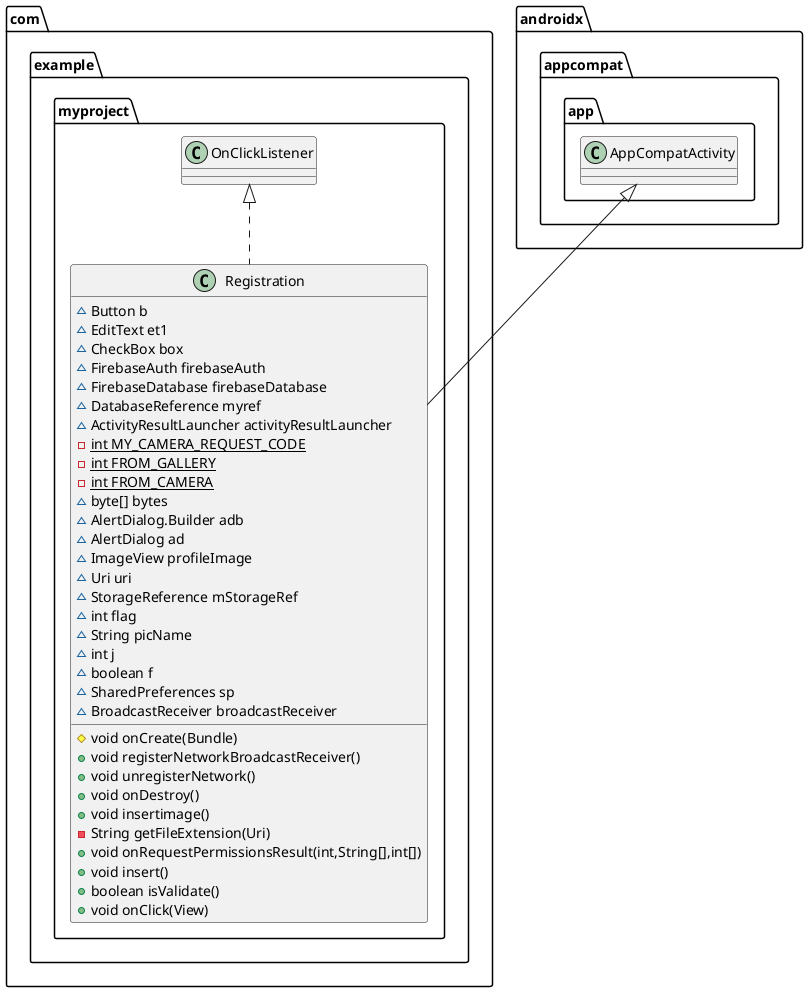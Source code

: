 @startuml
class com.example.myproject.Registration {
~ Button b
~ EditText et1
~ CheckBox box
~ FirebaseAuth firebaseAuth
~ FirebaseDatabase firebaseDatabase
~ DatabaseReference myref
~ ActivityResultLauncher activityResultLauncher
- {static} int MY_CAMERA_REQUEST_CODE
- {static} int FROM_GALLERY
- {static} int FROM_CAMERA
~ byte[] bytes
~ AlertDialog.Builder adb
~ AlertDialog ad
~ ImageView profileImage
~ Uri uri
~ StorageReference mStorageRef
~ int flag
~ String picName
~ int j
~ boolean f
~ SharedPreferences sp
~ BroadcastReceiver broadcastReceiver
# void onCreate(Bundle)
+ void registerNetworkBroadcastReceiver()
+ void unregisterNetwork()
+ void onDestroy()
+ void insertimage()
- String getFileExtension(Uri)
+ void onRequestPermissionsResult(int,String[],int[])
+ void insert()
+ boolean isValidate()
+ void onClick(View)
}




com.example.myproject.OnClickListener <|.. com.example.myproject.Registration
androidx.appcompat.app.AppCompatActivity <|-- com.example.myproject.Registration
@enduml